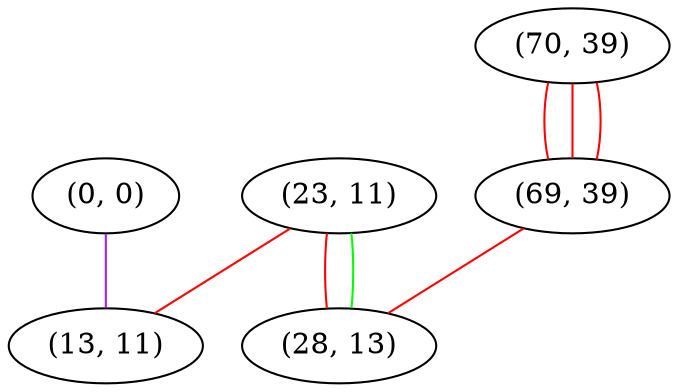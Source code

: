 graph "" {
"(0, 0)";
"(70, 39)";
"(23, 11)";
"(69, 39)";
"(28, 13)";
"(13, 11)";
"(0, 0)" -- "(13, 11)"  [color=purple, key=0, weight=4];
"(70, 39)" -- "(69, 39)"  [color=red, key=0, weight=1];
"(70, 39)" -- "(69, 39)"  [color=red, key=1, weight=1];
"(70, 39)" -- "(69, 39)"  [color=red, key=2, weight=1];
"(23, 11)" -- "(28, 13)"  [color=red, key=0, weight=1];
"(23, 11)" -- "(28, 13)"  [color=green, key=1, weight=2];
"(23, 11)" -- "(13, 11)"  [color=red, key=0, weight=1];
"(69, 39)" -- "(28, 13)"  [color=red, key=0, weight=1];
}
